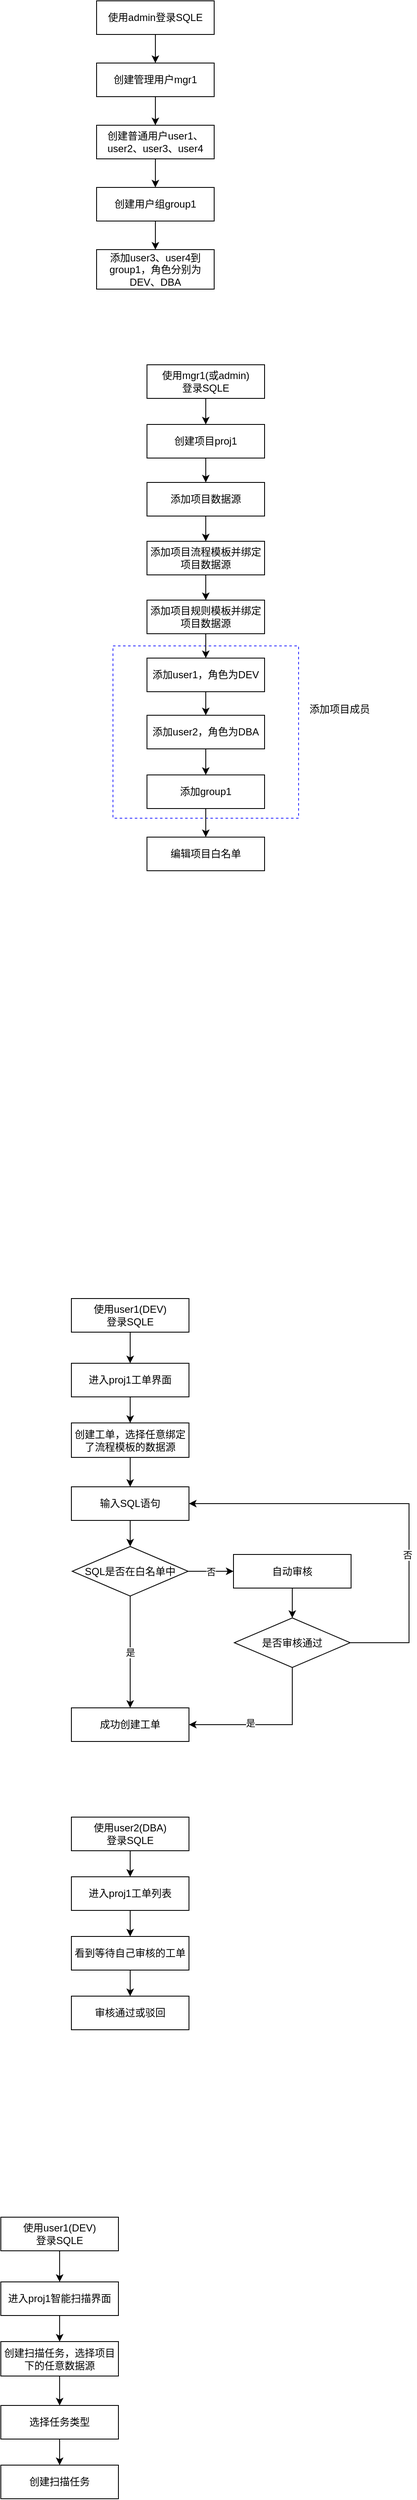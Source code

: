 <mxfile version="20.4.0" type="github">
  <diagram id="mYVRujsw0kvANxDBXX0q" name="Page-1">
    <mxGraphModel dx="1426" dy="1836" grid="0" gridSize="10" guides="1" tooltips="1" connect="1" arrows="1" fold="1" page="1" pageScale="1" pageWidth="850" pageHeight="1100" math="0" shadow="0">
      <root>
        <mxCell id="0" />
        <mxCell id="1" parent="0" />
        <mxCell id="mYt-dQ_EKpgAcm44ap4p-28" value="" style="verticalLabelPosition=bottom;verticalAlign=top;html=1;shape=mxgraph.basic.rect;fillColor2=none;strokeWidth=1;size=20;indent=5;fillColor=none;dashed=1;strokeColor=#3333FF;" vertex="1" parent="1">
          <mxGeometry x="292.5" y="382.5" width="221" height="205" as="geometry" />
        </mxCell>
        <mxCell id="mYt-dQ_EKpgAcm44ap4p-18" style="edgeStyle=orthogonalEdgeStyle;rounded=0;orthogonalLoop=1;jettySize=auto;html=1;" edge="1" parent="1" source="7y-xZiBahoW6S9qinBv4-1" target="7y-xZiBahoW6S9qinBv4-3">
          <mxGeometry relative="1" as="geometry" />
        </mxCell>
        <mxCell id="7y-xZiBahoW6S9qinBv4-1" value="使用admin登录SQLE" style="rounded=0;whiteSpace=wrap;html=1;" parent="1" vertex="1">
          <mxGeometry x="273" y="-385" width="140" height="40" as="geometry" />
        </mxCell>
        <mxCell id="mYt-dQ_EKpgAcm44ap4p-19" style="edgeStyle=orthogonalEdgeStyle;rounded=0;orthogonalLoop=1;jettySize=auto;html=1;" edge="1" parent="1" source="7y-xZiBahoW6S9qinBv4-3" target="7y-xZiBahoW6S9qinBv4-5">
          <mxGeometry relative="1" as="geometry" />
        </mxCell>
        <mxCell id="7y-xZiBahoW6S9qinBv4-3" value="创建管理用户mgr1" style="rounded=0;whiteSpace=wrap;html=1;" parent="1" vertex="1">
          <mxGeometry x="273" y="-311" width="140" height="40" as="geometry" />
        </mxCell>
        <mxCell id="mYt-dQ_EKpgAcm44ap4p-20" style="edgeStyle=orthogonalEdgeStyle;rounded=0;orthogonalLoop=1;jettySize=auto;html=1;entryX=0.5;entryY=0;entryDx=0;entryDy=0;" edge="1" parent="1" source="7y-xZiBahoW6S9qinBv4-5" target="7y-xZiBahoW6S9qinBv4-7">
          <mxGeometry relative="1" as="geometry" />
        </mxCell>
        <mxCell id="7y-xZiBahoW6S9qinBv4-5" value="创建普通用户user1、user2、user3、user4" style="rounded=0;whiteSpace=wrap;html=1;" parent="1" vertex="1">
          <mxGeometry x="273" y="-237" width="140" height="40" as="geometry" />
        </mxCell>
        <mxCell id="mYt-dQ_EKpgAcm44ap4p-21" style="edgeStyle=orthogonalEdgeStyle;rounded=0;orthogonalLoop=1;jettySize=auto;html=1;entryX=0.5;entryY=0;entryDx=0;entryDy=0;" edge="1" parent="1" source="7y-xZiBahoW6S9qinBv4-7" target="7y-xZiBahoW6S9qinBv4-15">
          <mxGeometry relative="1" as="geometry" />
        </mxCell>
        <mxCell id="7y-xZiBahoW6S9qinBv4-7" value="创建用户组group1" style="rounded=0;whiteSpace=wrap;html=1;" parent="1" vertex="1">
          <mxGeometry x="273" y="-163" width="140" height="40" as="geometry" />
        </mxCell>
        <mxCell id="7y-xZiBahoW6S9qinBv4-15" value="添加user3、user4到group1，角色分别为DEV、DBA" style="rounded=0;whiteSpace=wrap;html=1;" parent="1" vertex="1">
          <mxGeometry x="273" y="-89" width="140" height="47" as="geometry" />
        </mxCell>
        <mxCell id="7y-xZiBahoW6S9qinBv4-19" style="edgeStyle=orthogonalEdgeStyle;rounded=0;orthogonalLoop=1;jettySize=auto;html=1;entryX=0.5;entryY=0;entryDx=0;entryDy=0;" parent="1" source="7y-xZiBahoW6S9qinBv4-17" target="7y-xZiBahoW6S9qinBv4-18" edge="1">
          <mxGeometry relative="1" as="geometry" />
        </mxCell>
        <mxCell id="7y-xZiBahoW6S9qinBv4-17" value="使用mgr1(或admin)&lt;br&gt;登录SQLE" style="rounded=0;whiteSpace=wrap;html=1;" parent="1" vertex="1">
          <mxGeometry x="333" y="48" width="140" height="40" as="geometry" />
        </mxCell>
        <mxCell id="mYt-dQ_EKpgAcm44ap4p-22" style="edgeStyle=orthogonalEdgeStyle;rounded=0;orthogonalLoop=1;jettySize=auto;html=1;entryX=0.5;entryY=0;entryDx=0;entryDy=0;" edge="1" parent="1" source="7y-xZiBahoW6S9qinBv4-18" target="7y-xZiBahoW6S9qinBv4-20">
          <mxGeometry relative="1" as="geometry" />
        </mxCell>
        <mxCell id="7y-xZiBahoW6S9qinBv4-18" value="创建项目proj1" style="rounded=0;whiteSpace=wrap;html=1;" parent="1" vertex="1">
          <mxGeometry x="333" y="119" width="140" height="40" as="geometry" />
        </mxCell>
        <mxCell id="mYt-dQ_EKpgAcm44ap4p-23" style="edgeStyle=orthogonalEdgeStyle;rounded=0;orthogonalLoop=1;jettySize=auto;html=1;entryX=0.5;entryY=0;entryDx=0;entryDy=0;" edge="1" parent="1" source="7y-xZiBahoW6S9qinBv4-20" target="7y-xZiBahoW6S9qinBv4-22">
          <mxGeometry relative="1" as="geometry" />
        </mxCell>
        <mxCell id="7y-xZiBahoW6S9qinBv4-20" value="添加项目数据源" style="rounded=0;whiteSpace=wrap;html=1;" parent="1" vertex="1">
          <mxGeometry x="333" y="188" width="140" height="40" as="geometry" />
        </mxCell>
        <mxCell id="mYt-dQ_EKpgAcm44ap4p-24" style="edgeStyle=orthogonalEdgeStyle;rounded=0;orthogonalLoop=1;jettySize=auto;html=1;entryX=0.5;entryY=0;entryDx=0;entryDy=0;" edge="1" parent="1" source="7y-xZiBahoW6S9qinBv4-22" target="7y-xZiBahoW6S9qinBv4-25">
          <mxGeometry relative="1" as="geometry" />
        </mxCell>
        <mxCell id="7y-xZiBahoW6S9qinBv4-22" value="添加项目流程模板并绑定项目数据源" style="rounded=0;whiteSpace=wrap;html=1;" parent="1" vertex="1">
          <mxGeometry x="333" y="258" width="140" height="40" as="geometry" />
        </mxCell>
        <mxCell id="mYt-dQ_EKpgAcm44ap4p-25" style="edgeStyle=orthogonalEdgeStyle;rounded=0;orthogonalLoop=1;jettySize=auto;html=1;exitX=0.5;exitY=1;exitDx=0;exitDy=0;entryX=0.5;entryY=0;entryDx=0;entryDy=0;" edge="1" parent="1" source="7y-xZiBahoW6S9qinBv4-25" target="7y-xZiBahoW6S9qinBv4-32">
          <mxGeometry relative="1" as="geometry" />
        </mxCell>
        <mxCell id="7y-xZiBahoW6S9qinBv4-25" value="添加项目规则模板并绑定项目数据源" style="rounded=0;whiteSpace=wrap;html=1;" parent="1" vertex="1">
          <mxGeometry x="333" y="328" width="140" height="40" as="geometry" />
        </mxCell>
        <mxCell id="7y-xZiBahoW6S9qinBv4-30" value="编辑项目白名单" style="rounded=0;whiteSpace=wrap;html=1;" parent="1" vertex="1">
          <mxGeometry x="333" y="610" width="140" height="40" as="geometry" />
        </mxCell>
        <mxCell id="mYt-dQ_EKpgAcm44ap4p-26" style="edgeStyle=orthogonalEdgeStyle;rounded=0;orthogonalLoop=1;jettySize=auto;html=1;" edge="1" parent="1" source="7y-xZiBahoW6S9qinBv4-32" target="7y-xZiBahoW6S9qinBv4-34">
          <mxGeometry relative="1" as="geometry" />
        </mxCell>
        <mxCell id="7y-xZiBahoW6S9qinBv4-32" value="添加user1，角色为DEV" style="rounded=0;whiteSpace=wrap;html=1;" parent="1" vertex="1">
          <mxGeometry x="333" y="397" width="140" height="40" as="geometry" />
        </mxCell>
        <mxCell id="mYt-dQ_EKpgAcm44ap4p-27" style="edgeStyle=orthogonalEdgeStyle;rounded=0;orthogonalLoop=1;jettySize=auto;html=1;entryX=0.5;entryY=0;entryDx=0;entryDy=0;" edge="1" parent="1" source="7y-xZiBahoW6S9qinBv4-34" target="7y-xZiBahoW6S9qinBv4-36">
          <mxGeometry relative="1" as="geometry" />
        </mxCell>
        <mxCell id="7y-xZiBahoW6S9qinBv4-34" value="添加user2，角色为DBA" style="rounded=0;whiteSpace=wrap;html=1;" parent="1" vertex="1">
          <mxGeometry x="333" y="465" width="140" height="40" as="geometry" />
        </mxCell>
        <mxCell id="mYt-dQ_EKpgAcm44ap4p-31" style="edgeStyle=orthogonalEdgeStyle;rounded=0;orthogonalLoop=1;jettySize=auto;html=1;" edge="1" parent="1" source="7y-xZiBahoW6S9qinBv4-36" target="7y-xZiBahoW6S9qinBv4-30">
          <mxGeometry relative="1" as="geometry" />
        </mxCell>
        <mxCell id="7y-xZiBahoW6S9qinBv4-36" value="添加group1" style="rounded=0;whiteSpace=wrap;html=1;" parent="1" vertex="1">
          <mxGeometry x="333" y="536" width="140" height="40" as="geometry" />
        </mxCell>
        <mxCell id="7y-xZiBahoW6S9qinBv4-47" style="edgeStyle=orthogonalEdgeStyle;rounded=0;orthogonalLoop=1;jettySize=auto;html=1;" parent="1" source="7y-xZiBahoW6S9qinBv4-45" target="7y-xZiBahoW6S9qinBv4-46" edge="1">
          <mxGeometry relative="1" as="geometry" />
        </mxCell>
        <mxCell id="7y-xZiBahoW6S9qinBv4-45" value="使用user1(DEV)&lt;br&gt;登录SQLE" style="rounded=0;whiteSpace=wrap;html=1;" parent="1" vertex="1">
          <mxGeometry x="243" y="1159" width="140" height="40" as="geometry" />
        </mxCell>
        <mxCell id="7y-xZiBahoW6S9qinBv4-49" style="edgeStyle=orthogonalEdgeStyle;rounded=0;orthogonalLoop=1;jettySize=auto;html=1;" parent="1" source="7y-xZiBahoW6S9qinBv4-46" target="7y-xZiBahoW6S9qinBv4-48" edge="1">
          <mxGeometry relative="1" as="geometry" />
        </mxCell>
        <mxCell id="7y-xZiBahoW6S9qinBv4-46" value="进入proj1工单界面" style="rounded=0;whiteSpace=wrap;html=1;" parent="1" vertex="1">
          <mxGeometry x="243" y="1236" width="140" height="40" as="geometry" />
        </mxCell>
        <mxCell id="mYt-dQ_EKpgAcm44ap4p-2" style="edgeStyle=orthogonalEdgeStyle;rounded=0;orthogonalLoop=1;jettySize=auto;html=1;entryX=0.5;entryY=0;entryDx=0;entryDy=0;" edge="1" parent="1" source="7y-xZiBahoW6S9qinBv4-48" target="mYt-dQ_EKpgAcm44ap4p-1">
          <mxGeometry relative="1" as="geometry" />
        </mxCell>
        <mxCell id="7y-xZiBahoW6S9qinBv4-48" value="创建工单，选择任意绑定了流程模板的数据源" style="rounded=0;whiteSpace=wrap;html=1;" parent="1" vertex="1">
          <mxGeometry x="243" y="1307" width="140" height="41" as="geometry" />
        </mxCell>
        <mxCell id="mYt-dQ_EKpgAcm44ap4p-6" style="edgeStyle=orthogonalEdgeStyle;rounded=0;orthogonalLoop=1;jettySize=auto;html=1;entryX=0.5;entryY=0;entryDx=0;entryDy=0;" edge="1" parent="1" source="mYt-dQ_EKpgAcm44ap4p-1" target="mYt-dQ_EKpgAcm44ap4p-5">
          <mxGeometry relative="1" as="geometry" />
        </mxCell>
        <mxCell id="mYt-dQ_EKpgAcm44ap4p-1" value="输入SQL语句" style="rounded=0;whiteSpace=wrap;html=1;" vertex="1" parent="1">
          <mxGeometry x="243" y="1383" width="140" height="40" as="geometry" />
        </mxCell>
        <mxCell id="mYt-dQ_EKpgAcm44ap4p-3" value="成功创建工单" style="rounded=0;whiteSpace=wrap;html=1;" vertex="1" parent="1">
          <mxGeometry x="243" y="1646" width="140" height="40" as="geometry" />
        </mxCell>
        <mxCell id="mYt-dQ_EKpgAcm44ap4p-7" value="是" style="edgeStyle=orthogonalEdgeStyle;rounded=0;orthogonalLoop=1;jettySize=auto;html=1;entryX=0.5;entryY=0;entryDx=0;entryDy=0;" edge="1" parent="1" source="mYt-dQ_EKpgAcm44ap4p-5" target="mYt-dQ_EKpgAcm44ap4p-3">
          <mxGeometry relative="1" as="geometry" />
        </mxCell>
        <mxCell id="mYt-dQ_EKpgAcm44ap4p-9" value="否" style="edgeStyle=orthogonalEdgeStyle;rounded=0;orthogonalLoop=1;jettySize=auto;html=1;entryX=0;entryY=0.5;entryDx=0;entryDy=0;" edge="1" parent="1" source="mYt-dQ_EKpgAcm44ap4p-5" target="mYt-dQ_EKpgAcm44ap4p-8">
          <mxGeometry relative="1" as="geometry" />
        </mxCell>
        <mxCell id="mYt-dQ_EKpgAcm44ap4p-5" value="SQL是否在白名单中" style="rhombus;whiteSpace=wrap;html=1;" vertex="1" parent="1">
          <mxGeometry x="244" y="1454" width="138" height="59" as="geometry" />
        </mxCell>
        <mxCell id="mYt-dQ_EKpgAcm44ap4p-11" style="edgeStyle=orthogonalEdgeStyle;rounded=0;orthogonalLoop=1;jettySize=auto;html=1;" edge="1" parent="1" source="mYt-dQ_EKpgAcm44ap4p-8" target="mYt-dQ_EKpgAcm44ap4p-10">
          <mxGeometry relative="1" as="geometry" />
        </mxCell>
        <mxCell id="mYt-dQ_EKpgAcm44ap4p-8" value="自动审核" style="rounded=0;whiteSpace=wrap;html=1;" vertex="1" parent="1">
          <mxGeometry x="436" y="1463.5" width="140" height="40" as="geometry" />
        </mxCell>
        <mxCell id="mYt-dQ_EKpgAcm44ap4p-12" style="edgeStyle=orthogonalEdgeStyle;rounded=0;orthogonalLoop=1;jettySize=auto;html=1;entryX=1;entryY=0.5;entryDx=0;entryDy=0;exitX=0.5;exitY=1;exitDx=0;exitDy=0;" edge="1" parent="1" source="mYt-dQ_EKpgAcm44ap4p-10" target="mYt-dQ_EKpgAcm44ap4p-3">
          <mxGeometry relative="1" as="geometry" />
        </mxCell>
        <mxCell id="mYt-dQ_EKpgAcm44ap4p-13" value="是" style="edgeLabel;html=1;align=center;verticalAlign=middle;resizable=0;points=[];" vertex="1" connectable="0" parent="mYt-dQ_EKpgAcm44ap4p-12">
          <mxGeometry x="-0.181" y="-2" relative="1" as="geometry">
            <mxPoint x="-40" as="offset" />
          </mxGeometry>
        </mxCell>
        <mxCell id="mYt-dQ_EKpgAcm44ap4p-14" style="edgeStyle=orthogonalEdgeStyle;rounded=0;orthogonalLoop=1;jettySize=auto;html=1;entryX=1;entryY=0.5;entryDx=0;entryDy=0;" edge="1" parent="1" source="mYt-dQ_EKpgAcm44ap4p-10" target="mYt-dQ_EKpgAcm44ap4p-1">
          <mxGeometry relative="1" as="geometry">
            <Array as="points">
              <mxPoint x="645" y="1569" />
              <mxPoint x="645" y="1403" />
            </Array>
          </mxGeometry>
        </mxCell>
        <mxCell id="mYt-dQ_EKpgAcm44ap4p-15" value="否" style="edgeLabel;html=1;align=center;verticalAlign=middle;resizable=0;points=[];" vertex="1" connectable="0" parent="mYt-dQ_EKpgAcm44ap4p-14">
          <mxGeometry x="-0.296" y="2" relative="1" as="geometry">
            <mxPoint as="offset" />
          </mxGeometry>
        </mxCell>
        <mxCell id="mYt-dQ_EKpgAcm44ap4p-10" value="是否审核通过" style="rhombus;whiteSpace=wrap;html=1;" vertex="1" parent="1">
          <mxGeometry x="437" y="1539" width="138" height="59" as="geometry" />
        </mxCell>
        <mxCell id="mYt-dQ_EKpgAcm44ap4p-29" value="添加项目成员" style="text;html=1;align=center;verticalAlign=middle;resizable=0;points=[];autosize=1;strokeColor=none;fillColor=none;" vertex="1" parent="1">
          <mxGeometry x="517" y="445" width="90" height="26" as="geometry" />
        </mxCell>
        <mxCell id="mYt-dQ_EKpgAcm44ap4p-35" style="edgeStyle=orthogonalEdgeStyle;rounded=0;orthogonalLoop=1;jettySize=auto;html=1;" edge="1" parent="1" source="mYt-dQ_EKpgAcm44ap4p-33" target="mYt-dQ_EKpgAcm44ap4p-34">
          <mxGeometry relative="1" as="geometry" />
        </mxCell>
        <mxCell id="mYt-dQ_EKpgAcm44ap4p-33" value="使用user2(DBA)&lt;br&gt;登录SQLE" style="rounded=0;whiteSpace=wrap;html=1;" vertex="1" parent="1">
          <mxGeometry x="243" y="1776" width="140" height="40" as="geometry" />
        </mxCell>
        <mxCell id="mYt-dQ_EKpgAcm44ap4p-37" style="edgeStyle=orthogonalEdgeStyle;rounded=0;orthogonalLoop=1;jettySize=auto;html=1;entryX=0.5;entryY=0;entryDx=0;entryDy=0;" edge="1" parent="1" source="mYt-dQ_EKpgAcm44ap4p-34" target="mYt-dQ_EKpgAcm44ap4p-36">
          <mxGeometry relative="1" as="geometry" />
        </mxCell>
        <mxCell id="mYt-dQ_EKpgAcm44ap4p-34" value="进入proj1工单列表" style="rounded=0;whiteSpace=wrap;html=1;" vertex="1" parent="1">
          <mxGeometry x="243" y="1847" width="140" height="40" as="geometry" />
        </mxCell>
        <mxCell id="mYt-dQ_EKpgAcm44ap4p-39" style="edgeStyle=orthogonalEdgeStyle;rounded=0;orthogonalLoop=1;jettySize=auto;html=1;" edge="1" parent="1" source="mYt-dQ_EKpgAcm44ap4p-36" target="mYt-dQ_EKpgAcm44ap4p-38">
          <mxGeometry relative="1" as="geometry" />
        </mxCell>
        <mxCell id="mYt-dQ_EKpgAcm44ap4p-36" value="看到等待自己审核的工单" style="rounded=0;whiteSpace=wrap;html=1;" vertex="1" parent="1">
          <mxGeometry x="243" y="1918" width="140" height="40" as="geometry" />
        </mxCell>
        <mxCell id="mYt-dQ_EKpgAcm44ap4p-38" value="审核通过或驳回" style="rounded=0;whiteSpace=wrap;html=1;" vertex="1" parent="1">
          <mxGeometry x="243" y="1989" width="140" height="40" as="geometry" />
        </mxCell>
        <mxCell id="mYt-dQ_EKpgAcm44ap4p-40" style="edgeStyle=orthogonalEdgeStyle;rounded=0;orthogonalLoop=1;jettySize=auto;html=1;" edge="1" parent="1" source="mYt-dQ_EKpgAcm44ap4p-41" target="mYt-dQ_EKpgAcm44ap4p-43">
          <mxGeometry relative="1" as="geometry" />
        </mxCell>
        <mxCell id="mYt-dQ_EKpgAcm44ap4p-41" value="使用user1(DEV)&lt;br&gt;登录SQLE" style="rounded=0;whiteSpace=wrap;html=1;" vertex="1" parent="1">
          <mxGeometry x="159" y="2252" width="140" height="40" as="geometry" />
        </mxCell>
        <mxCell id="mYt-dQ_EKpgAcm44ap4p-42" style="edgeStyle=orthogonalEdgeStyle;rounded=0;orthogonalLoop=1;jettySize=auto;html=1;" edge="1" parent="1" source="mYt-dQ_EKpgAcm44ap4p-43" target="mYt-dQ_EKpgAcm44ap4p-45">
          <mxGeometry relative="1" as="geometry" />
        </mxCell>
        <mxCell id="mYt-dQ_EKpgAcm44ap4p-43" value="进入proj1智能扫描界面" style="rounded=0;whiteSpace=wrap;html=1;" vertex="1" parent="1">
          <mxGeometry x="159" y="2329" width="140" height="40" as="geometry" />
        </mxCell>
        <mxCell id="mYt-dQ_EKpgAcm44ap4p-44" style="edgeStyle=orthogonalEdgeStyle;rounded=0;orthogonalLoop=1;jettySize=auto;html=1;entryX=0.5;entryY=0;entryDx=0;entryDy=0;" edge="1" parent="1" source="mYt-dQ_EKpgAcm44ap4p-45" target="mYt-dQ_EKpgAcm44ap4p-47">
          <mxGeometry relative="1" as="geometry" />
        </mxCell>
        <mxCell id="mYt-dQ_EKpgAcm44ap4p-45" value="创建扫描任务，选择项目下的任意数据源" style="rounded=0;whiteSpace=wrap;html=1;" vertex="1" parent="1">
          <mxGeometry x="159" y="2400" width="140" height="41" as="geometry" />
        </mxCell>
        <mxCell id="mYt-dQ_EKpgAcm44ap4p-46" style="edgeStyle=orthogonalEdgeStyle;rounded=0;orthogonalLoop=1;jettySize=auto;html=1;entryX=0.5;entryY=0;entryDx=0;entryDy=0;" edge="1" parent="1" source="mYt-dQ_EKpgAcm44ap4p-47">
          <mxGeometry relative="1" as="geometry">
            <mxPoint x="229" y="2547" as="targetPoint" />
          </mxGeometry>
        </mxCell>
        <mxCell id="mYt-dQ_EKpgAcm44ap4p-47" value="选择任务类型" style="rounded=0;whiteSpace=wrap;html=1;" vertex="1" parent="1">
          <mxGeometry x="159" y="2476" width="140" height="40" as="geometry" />
        </mxCell>
        <mxCell id="mYt-dQ_EKpgAcm44ap4p-48" value="创建扫描任务" style="rounded=0;whiteSpace=wrap;html=1;" vertex="1" parent="1">
          <mxGeometry x="159" y="2547" width="140" height="40" as="geometry" />
        </mxCell>
      </root>
    </mxGraphModel>
  </diagram>
</mxfile>

